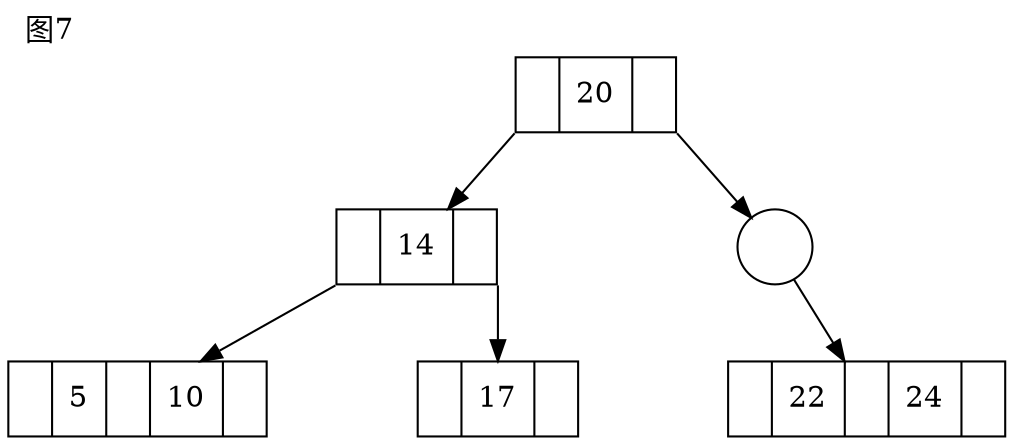 digraph g{
node[shape=record];
//mindist=5.0;
nodesep=1;
edge[minlen=1.8];
splines="line";
label="图7";
labeljust=l;
labelloc=t;

n1[label="<f1> | 20 | <f2>"];
n2[label="<f1> | 14 | <f2>"];
n3[label="", shape=circle];
n4[label="<f1> | 5 | <f2> | 10 | <f3>"];
n5[label="<f1> | 17 | <f2>"];
n6[label="<f1> | 22 | <f2> | 24 | <f3>"];

n1:f1->n2[tailport=sw];
n1:f2->n3[tailport=se];
n2:f1->n4[tailport=sw];
n2:f2->n5[tailport=se];
n3->n6;

}
